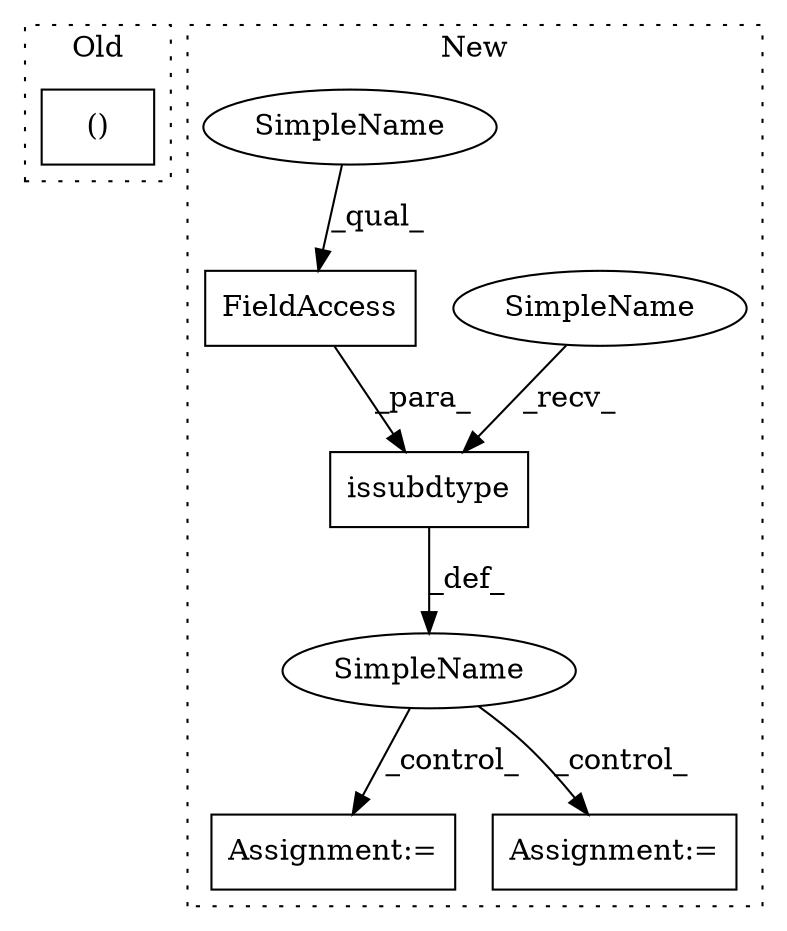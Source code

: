digraph G {
subgraph cluster0 {
1 [label="()" a="106" s="697" l="32" shape="box"];
label = "Old";
style="dotted";
}
subgraph cluster1 {
2 [label="issubdtype" a="32" s="525,569" l="11,1" shape="box"];
3 [label="FieldAccess" a="22" s="557" l="12" shape="box"];
4 [label="Assignment:=" a="7" s="796,892" l="53,2" shape="box"];
5 [label="Assignment:=" a="7" s="1073" l="1" shape="box"];
6 [label="SimpleName" a="42" s="" l="" shape="ellipse"];
7 [label="SimpleName" a="42" s="519" l="5" shape="ellipse"];
8 [label="SimpleName" a="42" s="557" l="5" shape="ellipse"];
label = "New";
style="dotted";
}
2 -> 6 [label="_def_"];
3 -> 2 [label="_para_"];
6 -> 4 [label="_control_"];
6 -> 5 [label="_control_"];
7 -> 2 [label="_recv_"];
8 -> 3 [label="_qual_"];
}